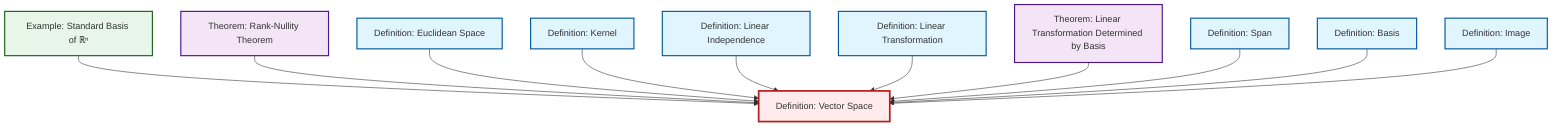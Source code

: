 graph TD
    classDef definition fill:#e1f5fe,stroke:#01579b,stroke-width:2px
    classDef theorem fill:#f3e5f5,stroke:#4a148c,stroke-width:2px
    classDef axiom fill:#fff3e0,stroke:#e65100,stroke-width:2px
    classDef example fill:#e8f5e9,stroke:#1b5e20,stroke-width:2px
    classDef current fill:#ffebee,stroke:#b71c1c,stroke-width:3px
    def-kernel["Definition: Kernel"]:::definition
    def-euclidean-space["Definition: Euclidean Space"]:::definition
    def-basis["Definition: Basis"]:::definition
    def-linear-transformation["Definition: Linear Transformation"]:::definition
    thm-linear-transformation-basis["Theorem: Linear Transformation Determined by Basis"]:::theorem
    ex-standard-basis-rn["Example: Standard Basis of ℝⁿ"]:::example
    def-linear-independence["Definition: Linear Independence"]:::definition
    def-image["Definition: Image"]:::definition
    def-vector-space["Definition: Vector Space"]:::definition
    def-span["Definition: Span"]:::definition
    thm-rank-nullity["Theorem: Rank-Nullity Theorem"]:::theorem
    ex-standard-basis-rn --> def-vector-space
    thm-rank-nullity --> def-vector-space
    def-euclidean-space --> def-vector-space
    def-kernel --> def-vector-space
    def-linear-independence --> def-vector-space
    def-linear-transformation --> def-vector-space
    thm-linear-transformation-basis --> def-vector-space
    def-span --> def-vector-space
    def-basis --> def-vector-space
    def-image --> def-vector-space
    class def-vector-space current